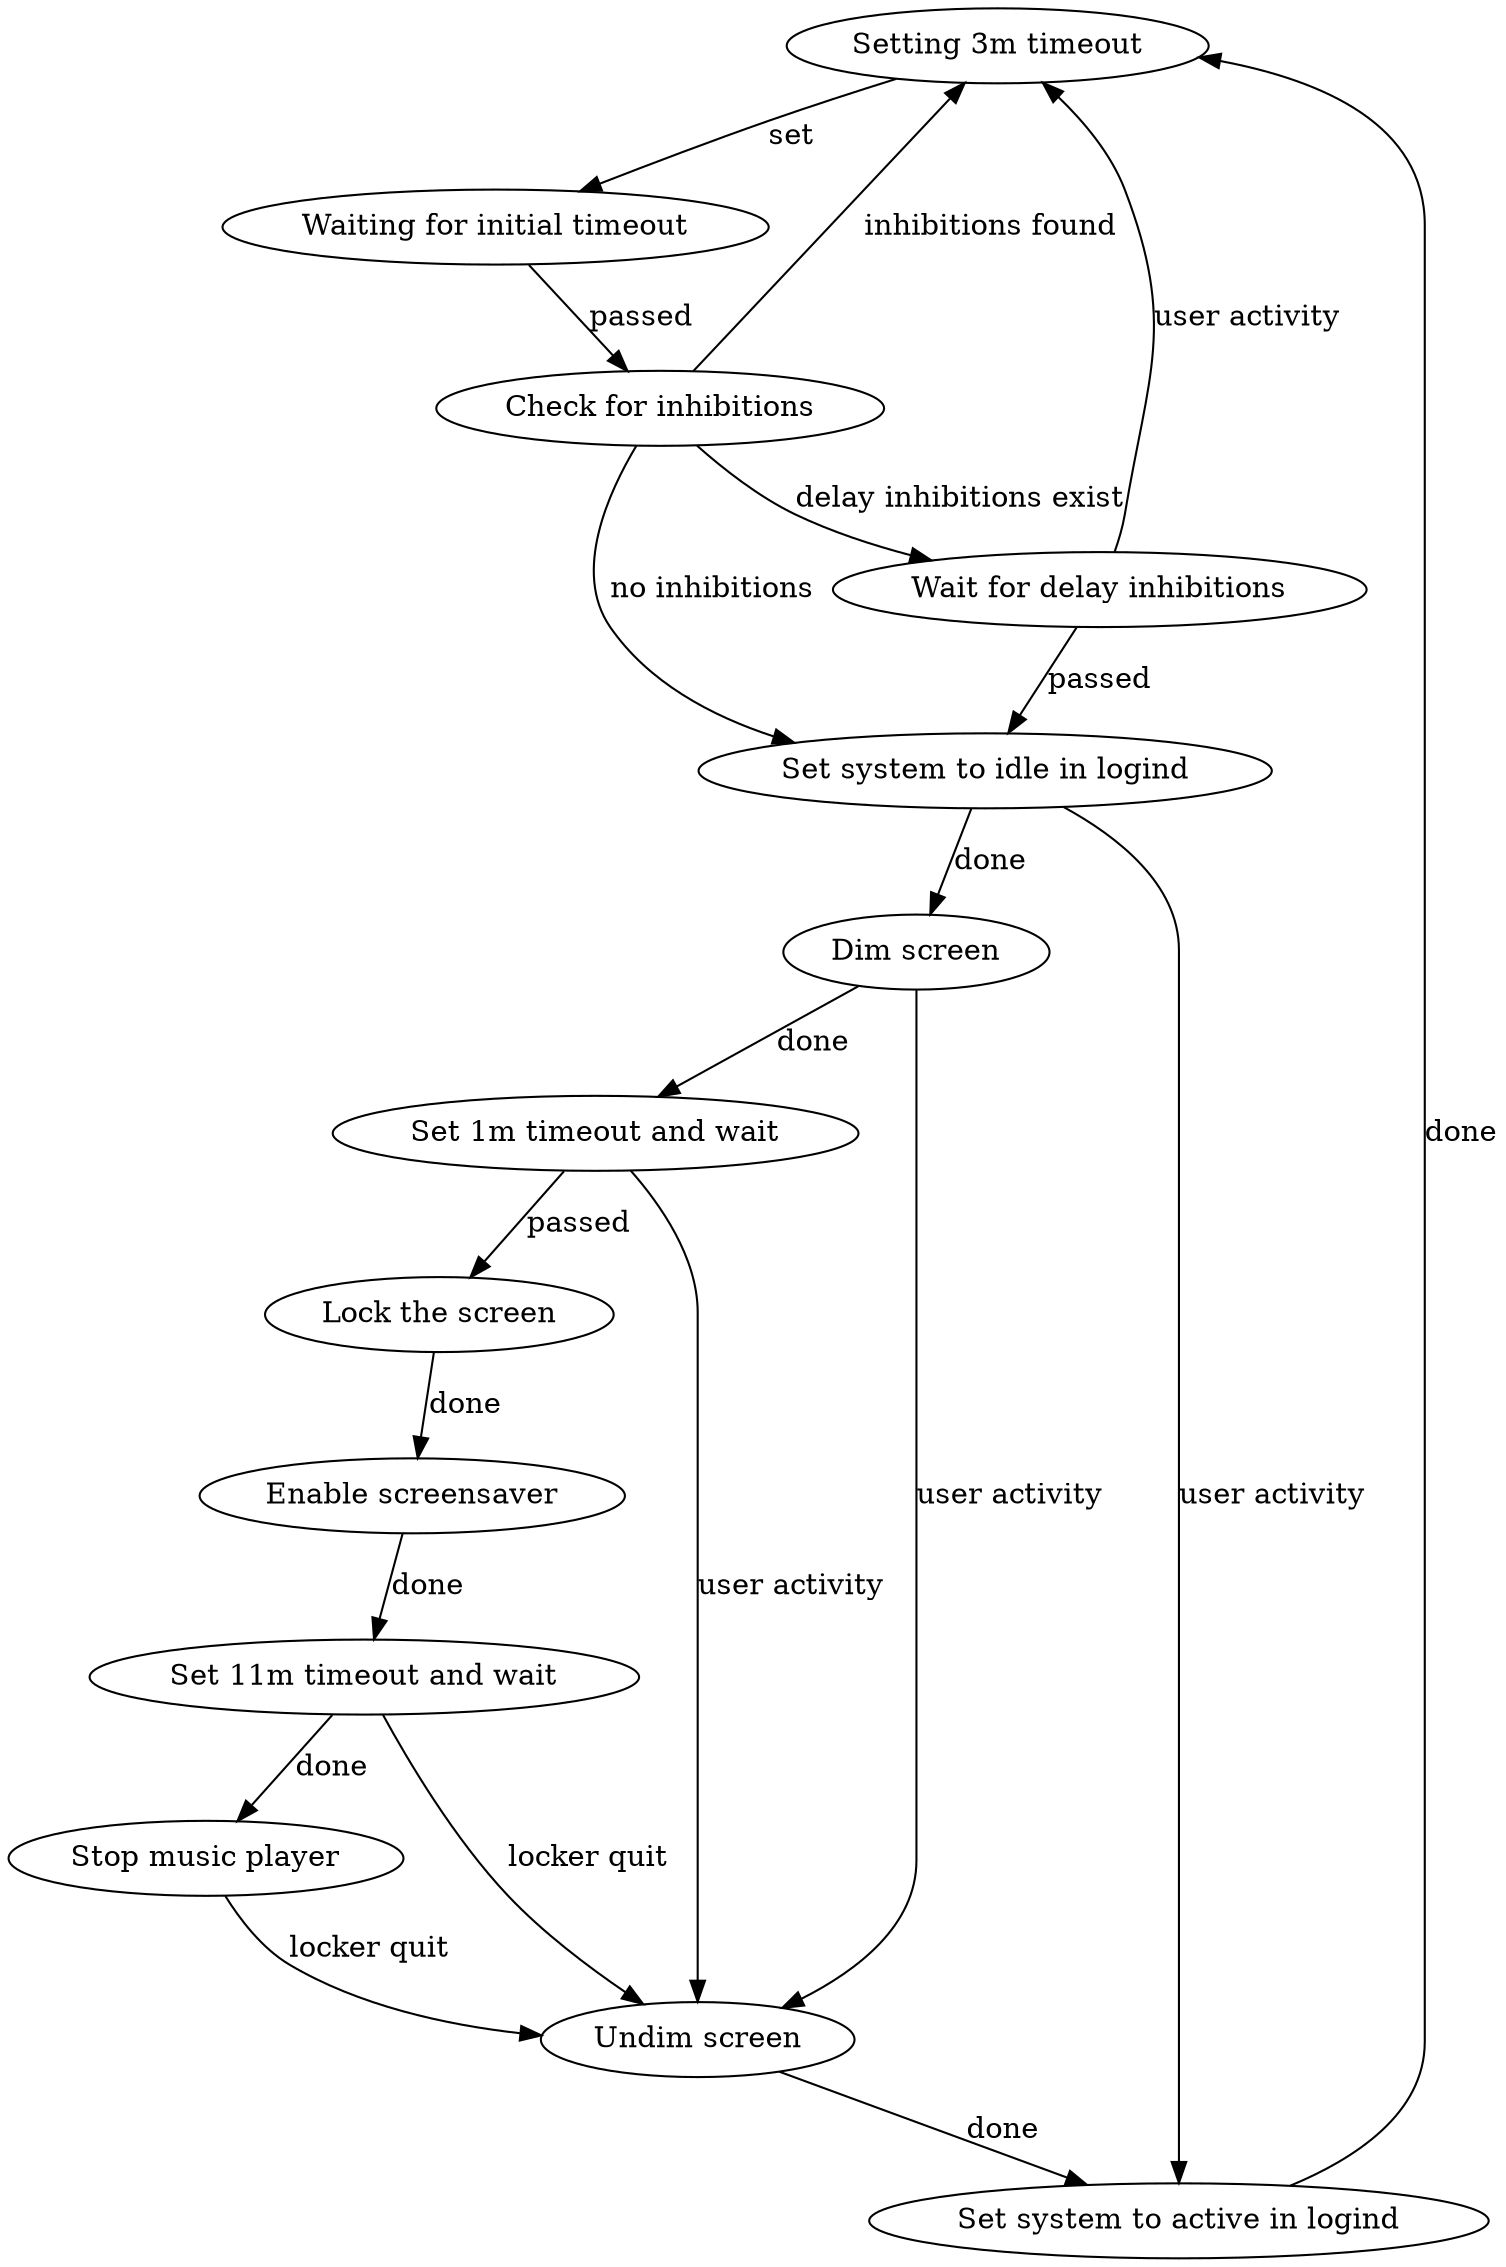 digraph G {
    init [label = "Setting 3m timeout"];
    wait1 [label = "Waiting for initial timeout"];
    cfi1 [label = "Check for inhibitions"];
    inh_wait [label = "Wait for delay inhibitions"];
    do_logind [label = "Set system to idle in logind"];
    rb_logind [label = "Set system to active in logind"];
    do_dim [label = "Dim screen"];
    rb_dim [label = "Undim screen"];
    wait2 [label = "Set 1m timeout and wait"];
    do_lock [label = "Lock the screen"];
    do_screensaver [label = "Enable screensaver"];
    wait3 [label = "Set 11m timeout and wait"];
    do_mpris [label = "Stop music player"];

    init -> wait1 [label = set];
    wait1 -> cfi1 [label = "passed"];
    cfi1 -> init [label = "inhibitions found"];
    cfi1 -> inh_wait [label = "delay inhibitions exist"];
    inh_wait -> do_logind [label = "passed"];
    inh_wait -> init [label = "user activity"];
    cfi1 -> do_logind [label = "no inhibitions"];
    do_logind -> rb_logind [label = "user activity"];
    rb_dim -> rb_logind [label = "done"];
    rb_logind -> init [label = "done"];
    do_logind -> do_dim [label = "done"];
    do_dim -> rb_dim [label = "user activity"];
    do_dim -> wait2 [label = "done"];
    wait2 -> rb_dim [label = "user activity"];
    wait2 -> do_lock [label = "passed"]
    do_lock -> do_screensaver [label = "done"]
    do_screensaver -> wait3 [label = "done"]
    wait3 -> do_mpris [label = "done"]
    wait3 -> rb_dim [label = "locker quit"]
    do_mpris -> rb_dim [label = "locker quit"]
}
